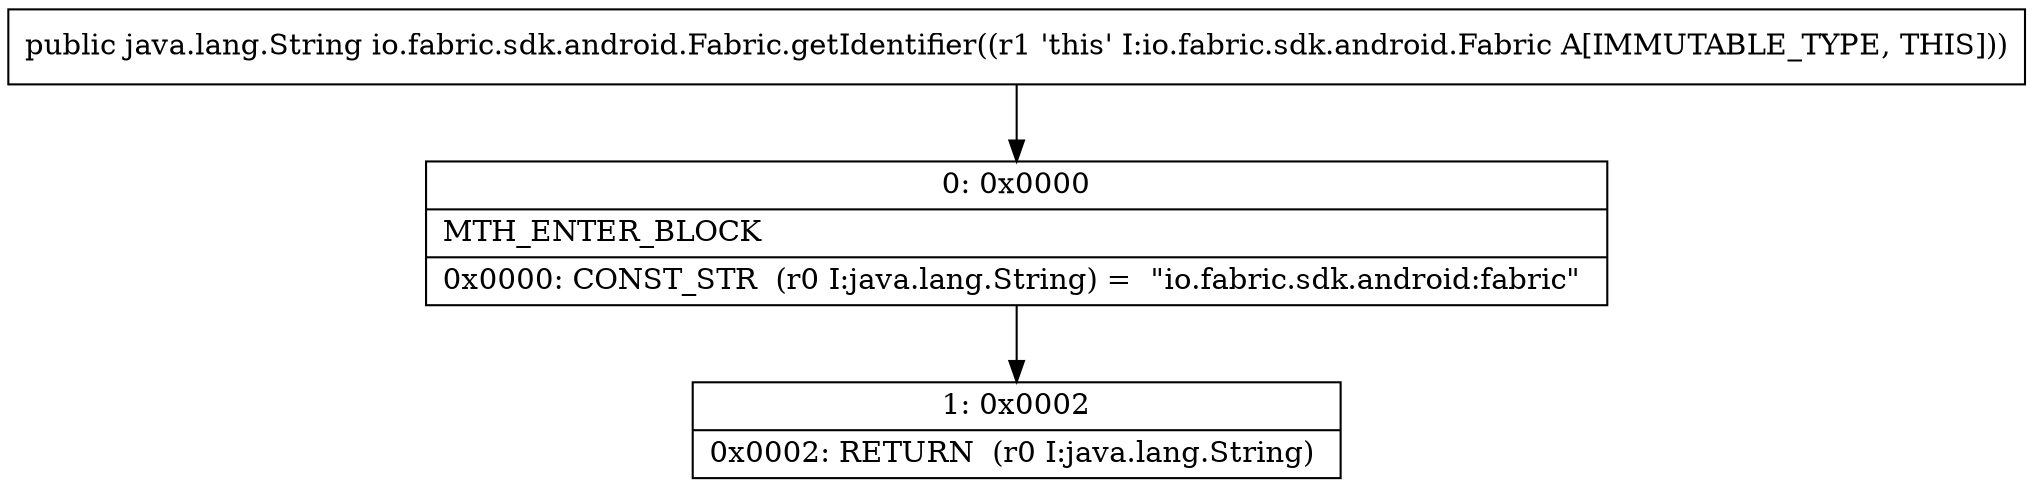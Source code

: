 digraph "CFG forio.fabric.sdk.android.Fabric.getIdentifier()Ljava\/lang\/String;" {
Node_0 [shape=record,label="{0\:\ 0x0000|MTH_ENTER_BLOCK\l|0x0000: CONST_STR  (r0 I:java.lang.String) =  \"io.fabric.sdk.android:fabric\" \l}"];
Node_1 [shape=record,label="{1\:\ 0x0002|0x0002: RETURN  (r0 I:java.lang.String) \l}"];
MethodNode[shape=record,label="{public java.lang.String io.fabric.sdk.android.Fabric.getIdentifier((r1 'this' I:io.fabric.sdk.android.Fabric A[IMMUTABLE_TYPE, THIS])) }"];
MethodNode -> Node_0;
Node_0 -> Node_1;
}

